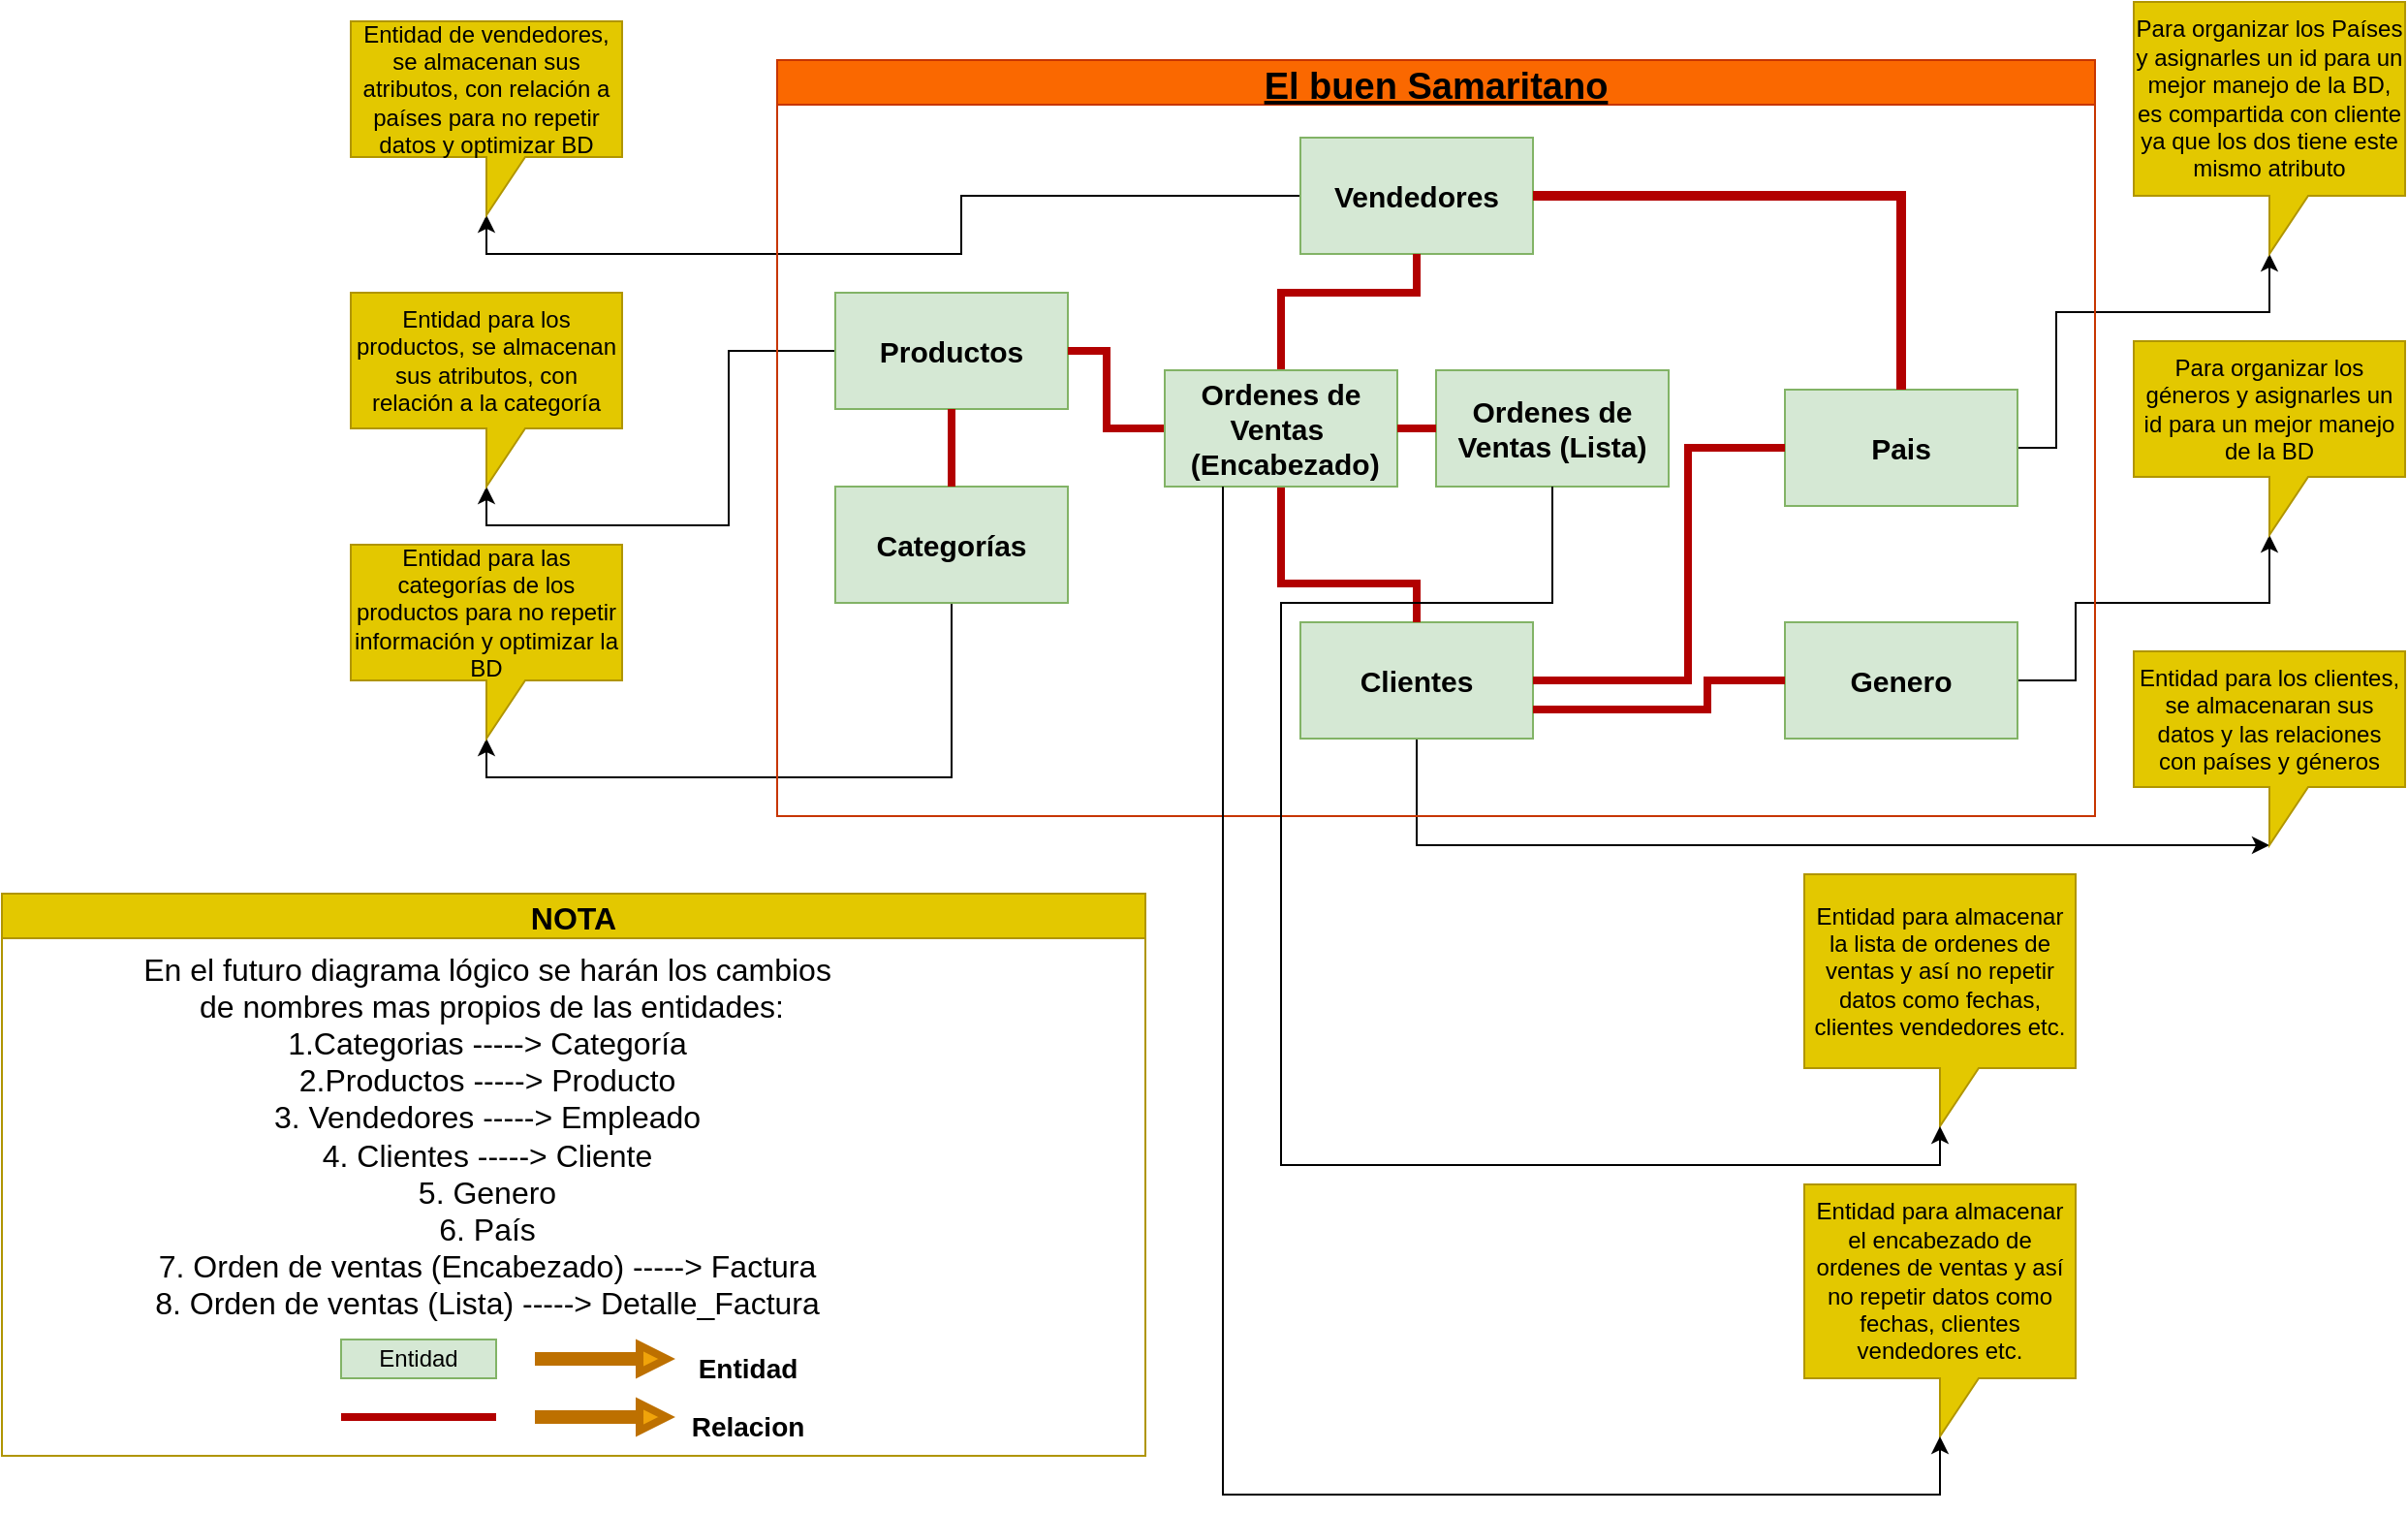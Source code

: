 <mxfile version="20.2.7" type="device"><diagram id="X2Kh6jawwMZ1K1NK5_Un" name="Página-1"><mxGraphModel dx="1929" dy="1071" grid="1" gridSize="10" guides="1" tooltips="1" connect="1" arrows="1" fold="1" page="1" pageScale="1" pageWidth="827" pageHeight="1169" math="0" shadow="0"><root><mxCell id="0"/><mxCell id="1" parent="0"/><mxCell id="nUxTkYh7PNRf_B2qa-9Z-35" style="edgeStyle=orthogonalEdgeStyle;rounded=0;orthogonalLoop=1;jettySize=auto;html=1;exitX=0;exitY=0.5;exitDx=0;exitDy=0;entryX=0;entryY=0;entryDx=70;entryDy=100;entryPerimeter=0;fontSize=16;strokeWidth=1;" edge="1" parent="1" source="nUxTkYh7PNRf_B2qa-9Z-1" target="nUxTkYh7PNRf_B2qa-9Z-34"><mxGeometry relative="1" as="geometry"/></mxCell><mxCell id="nUxTkYh7PNRf_B2qa-9Z-1" value="&lt;font style=&quot;vertical-align: inherit;&quot;&gt;&lt;font size=&quot;1&quot; style=&quot;vertical-align: inherit;&quot;&gt;&lt;b style=&quot;font-size: 15px;&quot;&gt;Productos&lt;/b&gt;&lt;/font&gt;&lt;/font&gt;" style="rounded=0;whiteSpace=wrap;html=1;fillColor=#d5e8d4;strokeColor=#82b366;" vertex="1" parent="1"><mxGeometry x="440" y="360" width="120" height="60" as="geometry"/></mxCell><mxCell id="nUxTkYh7PNRf_B2qa-9Z-33" style="edgeStyle=orthogonalEdgeStyle;rounded=0;orthogonalLoop=1;jettySize=auto;html=1;exitX=0.5;exitY=1;exitDx=0;exitDy=0;entryX=0;entryY=0;entryDx=70;entryDy=100;entryPerimeter=0;fontSize=16;strokeWidth=1;" edge="1" parent="1" source="nUxTkYh7PNRf_B2qa-9Z-2" target="nUxTkYh7PNRf_B2qa-9Z-32"><mxGeometry relative="1" as="geometry"/></mxCell><mxCell id="nUxTkYh7PNRf_B2qa-9Z-2" value="&lt;font style=&quot;vertical-align: inherit;&quot;&gt;&lt;font style=&quot;vertical-align: inherit;&quot;&gt;&lt;font style=&quot;vertical-align: inherit;&quot;&gt;&lt;font style=&quot;vertical-align: inherit;&quot;&gt;&lt;span style=&quot;font-size: 15px;&quot;&gt;&lt;b&gt;Categorías&lt;/b&gt;&lt;/span&gt;&lt;br&gt;&lt;/font&gt;&lt;/font&gt;&lt;/font&gt;&lt;/font&gt;" style="rounded=0;whiteSpace=wrap;html=1;fillColor=#d5e8d4;strokeColor=#82b366;" vertex="1" parent="1"><mxGeometry x="440" y="460" width="120" height="60" as="geometry"/></mxCell><mxCell id="nUxTkYh7PNRf_B2qa-9Z-37" style="edgeStyle=orthogonalEdgeStyle;rounded=0;orthogonalLoop=1;jettySize=auto;html=1;exitX=0;exitY=0.5;exitDx=0;exitDy=0;entryX=0;entryY=0;entryDx=70;entryDy=100;entryPerimeter=0;fontSize=16;strokeWidth=1;" edge="1" parent="1" source="nUxTkYh7PNRf_B2qa-9Z-3" target="nUxTkYh7PNRf_B2qa-9Z-36"><mxGeometry relative="1" as="geometry"/></mxCell><mxCell id="nUxTkYh7PNRf_B2qa-9Z-3" value="&lt;font style=&quot;vertical-align: inherit; font-size: 15px;&quot;&gt;&lt;font style=&quot;vertical-align: inherit; font-size: 15px;&quot;&gt;&lt;font style=&quot;vertical-align: inherit; font-size: 15px;&quot;&gt;&lt;font style=&quot;vertical-align: inherit; font-size: 15px;&quot;&gt;&lt;font style=&quot;vertical-align: inherit; font-size: 15px;&quot;&gt;&lt;font style=&quot;vertical-align: inherit; font-size: 15px;&quot;&gt;Vendedores&lt;/font&gt;&lt;/font&gt;&lt;br style=&quot;font-size: 15px;&quot;&gt;&lt;/font&gt;&lt;/font&gt;&lt;/font&gt;&lt;/font&gt;" style="rounded=0;whiteSpace=wrap;html=1;fillColor=#d5e8d4;strokeColor=#82b366;fontStyle=1;fontSize=15;" vertex="1" parent="1"><mxGeometry x="680" y="280" width="120" height="60" as="geometry"/></mxCell><mxCell id="nUxTkYh7PNRf_B2qa-9Z-31" style="edgeStyle=orthogonalEdgeStyle;rounded=0;orthogonalLoop=1;jettySize=auto;html=1;exitX=0.5;exitY=1;exitDx=0;exitDy=0;fontSize=16;strokeWidth=1;entryX=0;entryY=0;entryDx=70;entryDy=100;entryPerimeter=0;" edge="1" parent="1" source="nUxTkYh7PNRf_B2qa-9Z-4" target="nUxTkYh7PNRf_B2qa-9Z-30"><mxGeometry relative="1" as="geometry"><mxPoint x="900" y="750" as="targetPoint"/><Array as="points"><mxPoint x="740" y="645"/></Array></mxGeometry></mxCell><mxCell id="nUxTkYh7PNRf_B2qa-9Z-4" value="&lt;font style=&quot;vertical-align: inherit; font-size: 15px;&quot;&gt;&lt;font style=&quot;vertical-align: inherit; font-size: 15px;&quot;&gt;&lt;font style=&quot;vertical-align: inherit; font-size: 15px;&quot;&gt;&lt;font style=&quot;vertical-align: inherit; font-size: 15px;&quot;&gt;&lt;font style=&quot;vertical-align: inherit; font-size: 15px;&quot;&gt;&lt;font style=&quot;vertical-align: inherit; font-size: 15px;&quot;&gt;Clientes&lt;/font&gt;&lt;/font&gt;&lt;br style=&quot;font-size: 15px;&quot;&gt;&lt;/font&gt;&lt;/font&gt;&lt;/font&gt;&lt;/font&gt;" style="rounded=0;whiteSpace=wrap;html=1;fillColor=#d5e8d4;strokeColor=#82b366;fontStyle=1;fontSize=15;" vertex="1" parent="1"><mxGeometry x="680" y="530" width="120" height="60" as="geometry"/></mxCell><mxCell id="nUxTkYh7PNRf_B2qa-9Z-6" value="" style="endArrow=none;html=1;rounded=0;exitX=0.5;exitY=0;exitDx=0;exitDy=0;entryX=0.5;entryY=1;entryDx=0;entryDy=0;fillColor=#e51400;strokeColor=#B20000;strokeWidth=4;" edge="1" parent="1" source="nUxTkYh7PNRf_B2qa-9Z-4" target="nUxTkYh7PNRf_B2qa-9Z-5"><mxGeometry width="50" height="50" relative="1" as="geometry"><mxPoint x="720" y="500" as="sourcePoint"/><mxPoint x="770" y="450" as="targetPoint"/><Array as="points"><mxPoint x="740" y="510"/><mxPoint x="670" y="510"/></Array></mxGeometry></mxCell><mxCell id="nUxTkYh7PNRf_B2qa-9Z-7" value="" style="endArrow=none;html=1;rounded=0;entryX=0.5;entryY=0;entryDx=0;entryDy=0;exitX=0.5;exitY=1;exitDx=0;exitDy=0;fillColor=#e51400;strokeColor=#B20000;strokeWidth=4;" edge="1" parent="1" source="nUxTkYh7PNRf_B2qa-9Z-3" target="nUxTkYh7PNRf_B2qa-9Z-5"><mxGeometry width="50" height="50" relative="1" as="geometry"><mxPoint x="720" y="500" as="sourcePoint"/><mxPoint x="770" y="450" as="targetPoint"/><Array as="points"><mxPoint x="740" y="360"/><mxPoint x="670" y="360"/></Array></mxGeometry></mxCell><mxCell id="nUxTkYh7PNRf_B2qa-9Z-8" value="" style="endArrow=none;html=1;rounded=0;exitX=0.5;exitY=1;exitDx=0;exitDy=0;entryX=0.5;entryY=0;entryDx=0;entryDy=0;fillColor=#e51400;strokeColor=#B20000;strokeWidth=4;" edge="1" parent="1" source="nUxTkYh7PNRf_B2qa-9Z-1" target="nUxTkYh7PNRf_B2qa-9Z-2"><mxGeometry width="50" height="50" relative="1" as="geometry"><mxPoint x="720" y="500" as="sourcePoint"/><mxPoint x="770" y="450" as="targetPoint"/></mxGeometry></mxCell><mxCell id="nUxTkYh7PNRf_B2qa-9Z-9" value="" style="endArrow=none;html=1;rounded=0;exitX=1;exitY=0.5;exitDx=0;exitDy=0;entryX=0;entryY=0.5;entryDx=0;entryDy=0;fillColor=#e51400;strokeColor=#B20000;strokeWidth=4;" edge="1" parent="1" source="nUxTkYh7PNRf_B2qa-9Z-1" target="nUxTkYh7PNRf_B2qa-9Z-5"><mxGeometry width="50" height="50" relative="1" as="geometry"><mxPoint x="720" y="500" as="sourcePoint"/><mxPoint x="770" y="450" as="targetPoint"/><Array as="points"><mxPoint x="580" y="390"/><mxPoint x="580" y="410"/><mxPoint x="580" y="430"/></Array></mxGeometry></mxCell><mxCell id="nUxTkYh7PNRf_B2qa-9Z-20" style="edgeStyle=orthogonalEdgeStyle;rounded=0;orthogonalLoop=1;jettySize=auto;html=1;exitX=1;exitY=0.5;exitDx=0;exitDy=0;entryX=0;entryY=0;entryDx=70;entryDy=130;entryPerimeter=0;" edge="1" parent="1" source="nUxTkYh7PNRf_B2qa-9Z-10" target="nUxTkYh7PNRf_B2qa-9Z-19"><mxGeometry relative="1" as="geometry"><Array as="points"><mxPoint x="1070" y="440"/><mxPoint x="1070" y="370"/><mxPoint x="1180" y="370"/></Array></mxGeometry></mxCell><mxCell id="nUxTkYh7PNRf_B2qa-9Z-10" value="&lt;font style=&quot;vertical-align: inherit; font-size: 15px;&quot;&gt;&lt;font style=&quot;vertical-align: inherit; font-size: 15px;&quot;&gt;&lt;font style=&quot;vertical-align: inherit; font-size: 15px;&quot;&gt;&lt;font style=&quot;vertical-align: inherit; font-size: 15px;&quot;&gt;&lt;font style=&quot;vertical-align: inherit; font-size: 15px;&quot;&gt;&lt;font style=&quot;vertical-align: inherit; font-size: 15px;&quot;&gt;&lt;font style=&quot;vertical-align: inherit; font-size: 15px;&quot;&gt;&lt;font style=&quot;vertical-align: inherit; font-size: 15px;&quot;&gt;Pais&lt;/font&gt;&lt;/font&gt;&lt;/font&gt;&lt;/font&gt;&lt;br style=&quot;font-size: 15px;&quot;&gt;&lt;/font&gt;&lt;/font&gt;&lt;/font&gt;&lt;/font&gt;" style="rounded=0;whiteSpace=wrap;html=1;fillColor=#d5e8d4;strokeColor=#82b366;fontStyle=1;fontSize=15;" vertex="1" parent="1"><mxGeometry x="930" y="410" width="120" height="60" as="geometry"/></mxCell><mxCell id="nUxTkYh7PNRf_B2qa-9Z-18" style="edgeStyle=orthogonalEdgeStyle;rounded=0;orthogonalLoop=1;jettySize=auto;html=1;exitX=1;exitY=0.5;exitDx=0;exitDy=0;entryX=0;entryY=0;entryDx=70;entryDy=100;entryPerimeter=0;" edge="1" parent="1" source="nUxTkYh7PNRf_B2qa-9Z-11" target="nUxTkYh7PNRf_B2qa-9Z-17"><mxGeometry relative="1" as="geometry"><Array as="points"><mxPoint x="1080" y="560"/><mxPoint x="1080" y="520"/><mxPoint x="1180" y="520"/></Array></mxGeometry></mxCell><mxCell id="nUxTkYh7PNRf_B2qa-9Z-11" value="&lt;font style=&quot;vertical-align: inherit; font-size: 15px;&quot;&gt;&lt;font style=&quot;vertical-align: inherit; font-size: 15px;&quot;&gt;&lt;font style=&quot;vertical-align: inherit; font-size: 15px;&quot;&gt;&lt;font style=&quot;vertical-align: inherit; font-size: 15px;&quot;&gt;&lt;font style=&quot;vertical-align: inherit; font-size: 15px;&quot;&gt;&lt;font style=&quot;vertical-align: inherit; font-size: 15px;&quot;&gt;&lt;font style=&quot;vertical-align: inherit; font-size: 15px;&quot;&gt;&lt;font style=&quot;vertical-align: inherit; font-size: 15px;&quot;&gt;Genero&lt;/font&gt;&lt;/font&gt;&lt;/font&gt;&lt;/font&gt;&lt;br style=&quot;font-size: 15px;&quot;&gt;&lt;/font&gt;&lt;/font&gt;&lt;/font&gt;&lt;/font&gt;" style="rounded=0;whiteSpace=wrap;html=1;fillColor=#d5e8d4;strokeColor=#82b366;fontSize=15;fontStyle=1" vertex="1" parent="1"><mxGeometry x="930" y="530" width="120" height="60" as="geometry"/></mxCell><mxCell id="nUxTkYh7PNRf_B2qa-9Z-13" value="" style="endArrow=none;html=1;rounded=0;entryX=0.5;entryY=0;entryDx=0;entryDy=0;exitX=1;exitY=0.5;exitDx=0;exitDy=0;fillColor=#e51400;strokeColor=#B20000;strokeWidth=5;" edge="1" parent="1" source="nUxTkYh7PNRf_B2qa-9Z-3" target="nUxTkYh7PNRf_B2qa-9Z-10"><mxGeometry width="50" height="50" relative="1" as="geometry"><mxPoint x="720" y="500" as="sourcePoint"/><mxPoint x="770" y="450" as="targetPoint"/><Array as="points"><mxPoint x="990" y="310"/></Array></mxGeometry></mxCell><mxCell id="nUxTkYh7PNRf_B2qa-9Z-14" value="" style="endArrow=none;html=1;rounded=0;exitX=1;exitY=0.5;exitDx=0;exitDy=0;entryX=0;entryY=0.5;entryDx=0;entryDy=0;fillColor=#e51400;strokeColor=#B20000;strokeWidth=4;" edge="1" parent="1" source="nUxTkYh7PNRf_B2qa-9Z-4" target="nUxTkYh7PNRf_B2qa-9Z-10"><mxGeometry width="50" height="50" relative="1" as="geometry"><mxPoint x="720" y="500" as="sourcePoint"/><mxPoint x="770" y="450" as="targetPoint"/><Array as="points"><mxPoint x="880" y="560"/><mxPoint x="880" y="500"/><mxPoint x="880" y="440"/></Array></mxGeometry></mxCell><mxCell id="nUxTkYh7PNRf_B2qa-9Z-15" value="" style="endArrow=none;html=1;rounded=0;entryX=0;entryY=0.5;entryDx=0;entryDy=0;exitX=1;exitY=0.75;exitDx=0;exitDy=0;fillColor=#e51400;strokeColor=#B20000;strokeWidth=4;" edge="1" parent="1" source="nUxTkYh7PNRf_B2qa-9Z-4" target="nUxTkYh7PNRf_B2qa-9Z-11"><mxGeometry width="50" height="50" relative="1" as="geometry"><mxPoint x="720" y="500" as="sourcePoint"/><mxPoint x="770" y="450" as="targetPoint"/><Array as="points"><mxPoint x="890" y="575"/><mxPoint x="890" y="560"/></Array></mxGeometry></mxCell><mxCell id="nUxTkYh7PNRf_B2qa-9Z-16" value="El buen Samaritano" style="swimlane;fillColor=#fa6800;fontColor=#000000;strokeColor=#C73500;fontStyle=5;fontSize=19;" vertex="1" parent="1"><mxGeometry x="410" y="240" width="680" height="390" as="geometry"/></mxCell><mxCell id="nUxTkYh7PNRf_B2qa-9Z-5" value="&lt;font style=&quot;vertical-align: inherit;&quot;&gt;&lt;font style=&quot;vertical-align: inherit;&quot;&gt;&lt;font style=&quot;vertical-align: inherit;&quot;&gt;&lt;font style=&quot;vertical-align: inherit;&quot;&gt;&lt;font style=&quot;vertical-align: inherit;&quot;&gt;&lt;font size=&quot;1&quot; style=&quot;vertical-align: inherit;&quot;&gt;&lt;b style=&quot;font-size: 15px;&quot;&gt;Ordenes de Ventas&amp;nbsp; &amp;nbsp;(Encabezado)&lt;/b&gt;&lt;/font&gt;&lt;/font&gt;&lt;br&gt;&lt;/font&gt;&lt;/font&gt;&lt;/font&gt;&lt;/font&gt;" style="rounded=0;whiteSpace=wrap;html=1;fillColor=#d5e8d4;strokeColor=#82b366;" vertex="1" parent="nUxTkYh7PNRf_B2qa-9Z-16"><mxGeometry x="200" y="160" width="120" height="60" as="geometry"/></mxCell><mxCell id="nUxTkYh7PNRf_B2qa-9Z-21" value="&lt;font style=&quot;vertical-align: inherit; font-size: 15px;&quot;&gt;&lt;font style=&quot;vertical-align: inherit; font-size: 15px;&quot;&gt;&lt;font style=&quot;vertical-align: inherit; font-size: 15px;&quot;&gt;&lt;font style=&quot;vertical-align: inherit; font-size: 15px;&quot;&gt;Ordenes de Ventas (Lista)&lt;br style=&quot;font-size: 15px;&quot;&gt;&lt;/font&gt;&lt;/font&gt;&lt;/font&gt;&lt;/font&gt;" style="rounded=0;whiteSpace=wrap;html=1;fillColor=#d5e8d4;strokeColor=#82b366;fontStyle=1;fontSize=15;" vertex="1" parent="nUxTkYh7PNRf_B2qa-9Z-16"><mxGeometry x="340" y="160" width="120" height="60" as="geometry"/></mxCell><mxCell id="nUxTkYh7PNRf_B2qa-9Z-22" value="" style="endArrow=none;html=1;rounded=0;entryX=0;entryY=0.5;entryDx=0;entryDy=0;exitX=1;exitY=0.5;exitDx=0;exitDy=0;fillColor=#e51400;strokeColor=#B20000;strokeWidth=4;" edge="1" parent="nUxTkYh7PNRf_B2qa-9Z-16" source="nUxTkYh7PNRf_B2qa-9Z-5" target="nUxTkYh7PNRf_B2qa-9Z-21"><mxGeometry width="50" height="50" relative="1" as="geometry"><mxPoint x="330" y="270" as="sourcePoint"/><mxPoint x="380" y="220" as="targetPoint"/></mxGeometry></mxCell><mxCell id="nUxTkYh7PNRf_B2qa-9Z-17" value="&lt;font style=&quot;vertical-align: inherit;&quot;&gt;&lt;font style=&quot;vertical-align: inherit;&quot;&gt;Para organizar los géneros y asignarles un id para un mejor manejo de la BD&lt;/font&gt;&lt;/font&gt;" style="shape=callout;whiteSpace=wrap;html=1;perimeter=calloutPerimeter;fillColor=#e3c800;strokeColor=#B09500;fontColor=#000000;" vertex="1" parent="1"><mxGeometry x="1110" y="385" width="140" height="100" as="geometry"/></mxCell><mxCell id="nUxTkYh7PNRf_B2qa-9Z-19" value="&lt;font style=&quot;vertical-align: inherit;&quot;&gt;&lt;font style=&quot;vertical-align: inherit;&quot;&gt;Para organizar los Países y asignarles un id para un mejor manejo de la BD, es compartida con cliente ya que los dos tiene este mismo atributo&lt;/font&gt;&lt;/font&gt;" style="shape=callout;whiteSpace=wrap;html=1;perimeter=calloutPerimeter;fillColor=#e3c800;strokeColor=#B09500;fontColor=#000000;" vertex="1" parent="1"><mxGeometry x="1110" y="210" width="140" height="130" as="geometry"/></mxCell><mxCell id="nUxTkYh7PNRf_B2qa-9Z-30" value="&lt;font style=&quot;vertical-align: inherit;&quot;&gt;&lt;font style=&quot;vertical-align: inherit;&quot;&gt;Entidad para los clientes, se almacenaran sus datos y las relaciones con países y géneros&lt;/font&gt;&lt;/font&gt;" style="shape=callout;whiteSpace=wrap;html=1;perimeter=calloutPerimeter;fillColor=#e3c800;strokeColor=#B09500;fontColor=#000000;" vertex="1" parent="1"><mxGeometry x="1110" y="545" width="140" height="100" as="geometry"/></mxCell><mxCell id="nUxTkYh7PNRf_B2qa-9Z-32" value="&lt;font style=&quot;vertical-align: inherit;&quot;&gt;&lt;font style=&quot;vertical-align: inherit;&quot;&gt;Entidad para las categorías de los productos para no repetir información y optimizar la BD&lt;/font&gt;&lt;/font&gt;" style="shape=callout;whiteSpace=wrap;html=1;perimeter=calloutPerimeter;fillColor=#e3c800;strokeColor=#B09500;fontColor=#000000;" vertex="1" parent="1"><mxGeometry x="190" y="490" width="140" height="100" as="geometry"/></mxCell><mxCell id="nUxTkYh7PNRf_B2qa-9Z-34" value="&lt;font style=&quot;vertical-align: inherit;&quot;&gt;&lt;font style=&quot;vertical-align: inherit;&quot;&gt;Entidad para los productos, se almacenan sus atributos, con relación a la categoría&lt;/font&gt;&lt;/font&gt;" style="shape=callout;whiteSpace=wrap;html=1;perimeter=calloutPerimeter;fillColor=#e3c800;strokeColor=#B09500;fontColor=#000000;" vertex="1" parent="1"><mxGeometry x="190" y="360" width="140" height="100" as="geometry"/></mxCell><mxCell id="nUxTkYh7PNRf_B2qa-9Z-36" value="&lt;font style=&quot;vertical-align: inherit;&quot;&gt;&lt;font style=&quot;vertical-align: inherit;&quot;&gt;Entidad de vendedores, se almacenan sus atributos, con relación a países para no repetir datos y optimizar BD&lt;/font&gt;&lt;/font&gt;" style="shape=callout;whiteSpace=wrap;html=1;perimeter=calloutPerimeter;fillColor=#e3c800;strokeColor=#B09500;fontColor=#000000;" vertex="1" parent="1"><mxGeometry x="190" y="220" width="140" height="100" as="geometry"/></mxCell><mxCell id="nUxTkYh7PNRf_B2qa-9Z-38" value="&lt;font style=&quot;vertical-align: inherit;&quot;&gt;&lt;font style=&quot;vertical-align: inherit;&quot;&gt;Entidad para almacenar la lista de ordenes de ventas y así no repetir datos como fechas, clientes vendedores etc.&lt;/font&gt;&lt;/font&gt;" style="shape=callout;whiteSpace=wrap;html=1;perimeter=calloutPerimeter;fillColor=#e3c800;strokeColor=#B09500;fontColor=#000000;" vertex="1" parent="1"><mxGeometry x="940" y="660" width="140" height="130" as="geometry"/></mxCell><mxCell id="nUxTkYh7PNRf_B2qa-9Z-39" style="edgeStyle=orthogonalEdgeStyle;rounded=0;orthogonalLoop=1;jettySize=auto;html=1;exitX=0.5;exitY=1;exitDx=0;exitDy=0;entryX=0;entryY=0;entryDx=70;entryDy=130;entryPerimeter=0;fontSize=16;strokeWidth=1;" edge="1" parent="1" source="nUxTkYh7PNRf_B2qa-9Z-21" target="nUxTkYh7PNRf_B2qa-9Z-38"><mxGeometry relative="1" as="geometry"><Array as="points"><mxPoint x="810" y="520"/><mxPoint x="670" y="520"/><mxPoint x="670" y="810"/><mxPoint x="1010" y="810"/></Array></mxGeometry></mxCell><mxCell id="nUxTkYh7PNRf_B2qa-9Z-42" value="&lt;font style=&quot;vertical-align: inherit;&quot;&gt;&lt;font style=&quot;vertical-align: inherit;&quot;&gt;Entidad para almacenar el encabezado de ordenes de ventas y así no repetir datos como fechas, clientes vendedores etc.&lt;/font&gt;&lt;/font&gt;" style="shape=callout;whiteSpace=wrap;html=1;perimeter=calloutPerimeter;fillColor=#e3c800;strokeColor=#B09500;fontColor=#000000;" vertex="1" parent="1"><mxGeometry x="940" y="820" width="140" height="130" as="geometry"/></mxCell><mxCell id="nUxTkYh7PNRf_B2qa-9Z-43" style="edgeStyle=orthogonalEdgeStyle;rounded=0;orthogonalLoop=1;jettySize=auto;html=1;exitX=0.25;exitY=1;exitDx=0;exitDy=0;entryX=0;entryY=0;entryDx=70;entryDy=130;entryPerimeter=0;fontSize=16;strokeWidth=1;" edge="1" parent="1" source="nUxTkYh7PNRf_B2qa-9Z-5" target="nUxTkYh7PNRf_B2qa-9Z-42"><mxGeometry relative="1" as="geometry"><Array as="points"><mxPoint x="640" y="980"/><mxPoint x="1010" y="980"/></Array></mxGeometry></mxCell><mxCell id="nUxTkYh7PNRf_B2qa-9Z-45" value="NOTA" style="swimlane;fontSize=16;strokeWidth=1;fillColor=#e3c800;fontColor=#000000;strokeColor=#B09500;" vertex="1" parent="1"><mxGeometry x="10" y="670" width="590" height="290" as="geometry"/></mxCell><mxCell id="nUxTkYh7PNRf_B2qa-9Z-47" value="&lt;span style=&quot;&quot;&gt;En el futuro diagrama lógico se harán los cambios&lt;br&gt;&amp;nbsp;de nombres mas propios de las entidades:&lt;/span&gt;&lt;br style=&quot;&quot;&gt;&lt;span style=&quot;&quot;&gt;1.Categorias -----&amp;gt;&amp;nbsp;&lt;/span&gt;Categoría&lt;br style=&quot;&quot;&gt;&lt;span style=&quot;&quot;&gt;2.Productos -----&amp;gt; Producto&lt;/span&gt;&lt;br style=&quot;&quot;&gt;&lt;span style=&quot;&quot;&gt;3. Vendedores -----&amp;gt; Empleado&lt;/span&gt;&lt;br style=&quot;&quot;&gt;&lt;span style=&quot;&quot;&gt;4. Clientes -----&amp;gt; Cliente&lt;/span&gt;&lt;br style=&quot;&quot;&gt;&lt;span style=&quot;&quot;&gt;5. Genero&lt;/span&gt;&lt;br style=&quot;&quot;&gt;&lt;span style=&quot;&quot;&gt;6.&amp;nbsp;&lt;/span&gt;País&lt;br style=&quot;&quot;&gt;&lt;span style=&quot;&quot;&gt;7. Orden de ventas (Encabezado) -----&amp;gt; Factura&lt;/span&gt;&lt;br style=&quot;&quot;&gt;&lt;span style=&quot;&quot;&gt;8. Orden de ventas (Lista) -----&amp;gt; Detalle_Factura&lt;/span&gt;" style="text;html=1;align=center;verticalAlign=middle;resizable=0;points=[];autosize=1;strokeColor=none;fillColor=none;fontSize=16;" vertex="1" parent="nUxTkYh7PNRf_B2qa-9Z-45"><mxGeometry x="60" y="20" width="380" height="210" as="geometry"/></mxCell><mxCell id="nUxTkYh7PNRf_B2qa-9Z-24" value="&lt;font style=&quot;vertical-align: inherit;&quot;&gt;&lt;font style=&quot;vertical-align: inherit;&quot;&gt;&lt;font style=&quot;vertical-align: inherit;&quot;&gt;&lt;font style=&quot;vertical-align: inherit;&quot;&gt;Entidad&lt;br&gt;&lt;/font&gt;&lt;/font&gt;&lt;/font&gt;&lt;/font&gt;" style="rounded=0;whiteSpace=wrap;html=1;fillColor=#d5e8d4;strokeColor=#82b366;" vertex="1" parent="nUxTkYh7PNRf_B2qa-9Z-45"><mxGeometry x="175" y="230" width="80" height="20" as="geometry"/></mxCell><mxCell id="nUxTkYh7PNRf_B2qa-9Z-25" value="" style="endArrow=none;html=1;rounded=0;strokeWidth=4;fillColor=#e51400;strokeColor=#B20000;" edge="1" parent="nUxTkYh7PNRf_B2qa-9Z-45"><mxGeometry width="50" height="50" relative="1" as="geometry"><mxPoint x="175" y="270" as="sourcePoint"/><mxPoint x="255" y="270" as="targetPoint"/><Array as="points"/></mxGeometry></mxCell><mxCell id="nUxTkYh7PNRf_B2qa-9Z-26" value="" style="shape=flexArrow;endArrow=classic;html=1;rounded=0;strokeWidth=4;endWidth=7;endSize=3.33;width=0;fillColor=#f0a30a;strokeColor=#BD7000;" edge="1" parent="nUxTkYh7PNRf_B2qa-9Z-45"><mxGeometry width="50" height="50" relative="1" as="geometry"><mxPoint x="275" y="240" as="sourcePoint"/><mxPoint x="345" y="240" as="targetPoint"/></mxGeometry></mxCell><mxCell id="nUxTkYh7PNRf_B2qa-9Z-27" value="" style="shape=flexArrow;endArrow=classic;html=1;rounded=0;strokeWidth=4;endWidth=7;endSize=3.33;width=0;fillColor=#f0a30a;strokeColor=#BD7000;" edge="1" parent="nUxTkYh7PNRf_B2qa-9Z-45"><mxGeometry width="50" height="50" relative="1" as="geometry"><mxPoint x="275" y="270" as="sourcePoint"/><mxPoint x="345" y="270" as="targetPoint"/></mxGeometry></mxCell><mxCell id="nUxTkYh7PNRf_B2qa-9Z-28" value="Entidad" style="text;html=1;strokeColor=none;fillColor=none;align=center;verticalAlign=middle;whiteSpace=wrap;rounded=0;strokeWidth=1;fontStyle=1;fontSize=14;" vertex="1" parent="nUxTkYh7PNRf_B2qa-9Z-45"><mxGeometry x="355" y="230" width="60" height="30" as="geometry"/></mxCell><mxCell id="nUxTkYh7PNRf_B2qa-9Z-29" value="Relacion" style="text;html=1;strokeColor=none;fillColor=none;align=center;verticalAlign=middle;whiteSpace=wrap;rounded=0;fontStyle=1;fontSize=14;" vertex="1" parent="nUxTkYh7PNRf_B2qa-9Z-45"><mxGeometry x="355" y="260" width="60" height="30" as="geometry"/></mxCell></root></mxGraphModel></diagram></mxfile>
